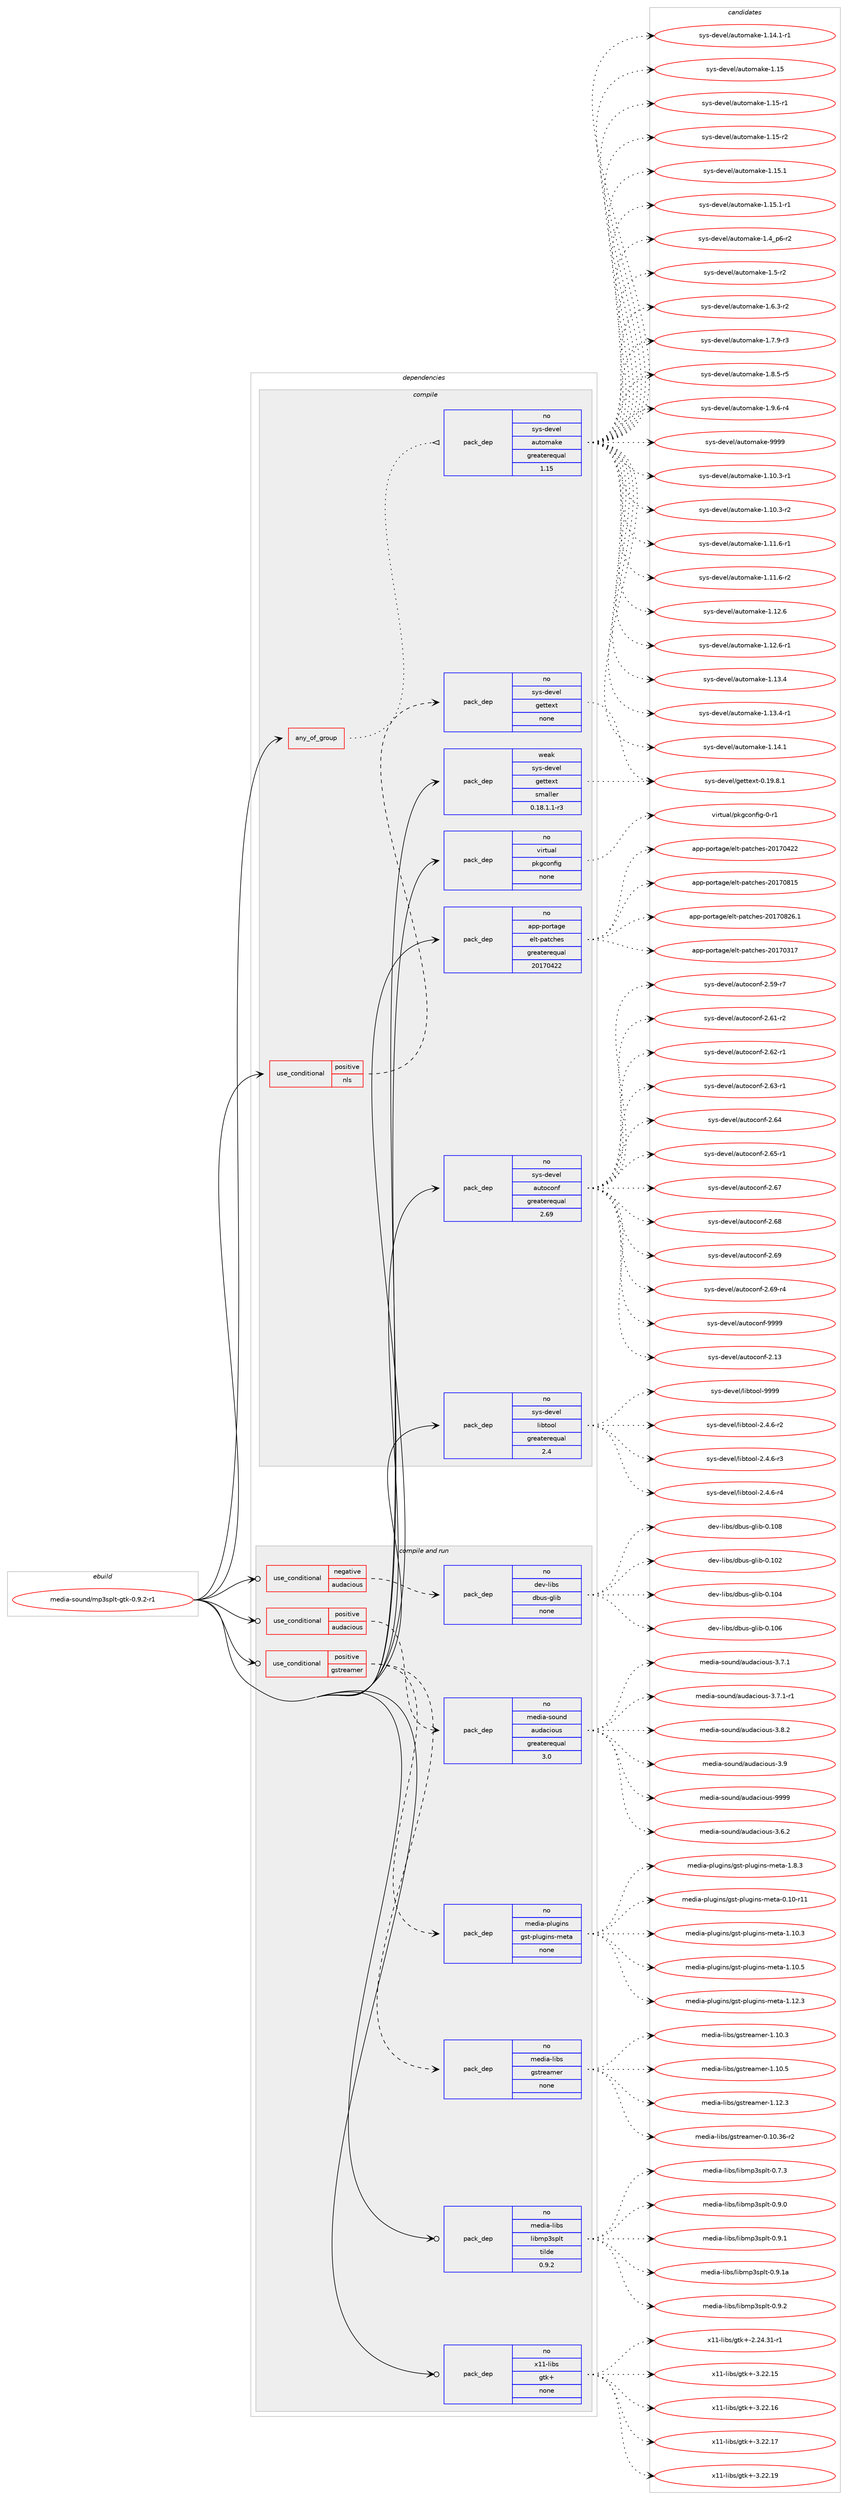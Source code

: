 digraph prolog {

# *************
# Graph options
# *************

newrank=true;
concentrate=true;
compound=true;
graph [rankdir=LR,fontname=Helvetica,fontsize=10,ranksep=1.5];#, ranksep=2.5, nodesep=0.2];
edge  [arrowhead=vee];
node  [fontname=Helvetica,fontsize=10];

# **********
# The ebuild
# **********

subgraph cluster_leftcol {
color=gray;
rank=same;
label=<<i>ebuild</i>>;
id [label="media-sound/mp3splt-gtk-0.9.2-r1", color=red, width=4, href="../media-sound/mp3splt-gtk-0.9.2-r1.svg"];
}

# ****************
# The dependencies
# ****************

subgraph cluster_midcol {
color=gray;
label=<<i>dependencies</i>>;
subgraph cluster_compile {
fillcolor="#eeeeee";
style=filled;
label=<<i>compile</i>>;
subgraph any6005 {
dependency382915 [label=<<TABLE BORDER="0" CELLBORDER="1" CELLSPACING="0" CELLPADDING="4"><TR><TD CELLPADDING="10">any_of_group</TD></TR></TABLE>>, shape=none, color=red];subgraph pack282950 {
dependency382916 [label=<<TABLE BORDER="0" CELLBORDER="1" CELLSPACING="0" CELLPADDING="4" WIDTH="220"><TR><TD ROWSPAN="6" CELLPADDING="30">pack_dep</TD></TR><TR><TD WIDTH="110">no</TD></TR><TR><TD>sys-devel</TD></TR><TR><TD>automake</TD></TR><TR><TD>greaterequal</TD></TR><TR><TD>1.15</TD></TR></TABLE>>, shape=none, color=blue];
}
dependency382915:e -> dependency382916:w [weight=20,style="dotted",arrowhead="oinv"];
}
id:e -> dependency382915:w [weight=20,style="solid",arrowhead="vee"];
subgraph cond93799 {
dependency382917 [label=<<TABLE BORDER="0" CELLBORDER="1" CELLSPACING="0" CELLPADDING="4"><TR><TD ROWSPAN="3" CELLPADDING="10">use_conditional</TD></TR><TR><TD>positive</TD></TR><TR><TD>nls</TD></TR></TABLE>>, shape=none, color=red];
subgraph pack282951 {
dependency382918 [label=<<TABLE BORDER="0" CELLBORDER="1" CELLSPACING="0" CELLPADDING="4" WIDTH="220"><TR><TD ROWSPAN="6" CELLPADDING="30">pack_dep</TD></TR><TR><TD WIDTH="110">no</TD></TR><TR><TD>sys-devel</TD></TR><TR><TD>gettext</TD></TR><TR><TD>none</TD></TR><TR><TD></TD></TR></TABLE>>, shape=none, color=blue];
}
dependency382917:e -> dependency382918:w [weight=20,style="dashed",arrowhead="vee"];
}
id:e -> dependency382917:w [weight=20,style="solid",arrowhead="vee"];
subgraph pack282952 {
dependency382919 [label=<<TABLE BORDER="0" CELLBORDER="1" CELLSPACING="0" CELLPADDING="4" WIDTH="220"><TR><TD ROWSPAN="6" CELLPADDING="30">pack_dep</TD></TR><TR><TD WIDTH="110">no</TD></TR><TR><TD>app-portage</TD></TR><TR><TD>elt-patches</TD></TR><TR><TD>greaterequal</TD></TR><TR><TD>20170422</TD></TR></TABLE>>, shape=none, color=blue];
}
id:e -> dependency382919:w [weight=20,style="solid",arrowhead="vee"];
subgraph pack282953 {
dependency382920 [label=<<TABLE BORDER="0" CELLBORDER="1" CELLSPACING="0" CELLPADDING="4" WIDTH="220"><TR><TD ROWSPAN="6" CELLPADDING="30">pack_dep</TD></TR><TR><TD WIDTH="110">no</TD></TR><TR><TD>sys-devel</TD></TR><TR><TD>autoconf</TD></TR><TR><TD>greaterequal</TD></TR><TR><TD>2.69</TD></TR></TABLE>>, shape=none, color=blue];
}
id:e -> dependency382920:w [weight=20,style="solid",arrowhead="vee"];
subgraph pack282954 {
dependency382921 [label=<<TABLE BORDER="0" CELLBORDER="1" CELLSPACING="0" CELLPADDING="4" WIDTH="220"><TR><TD ROWSPAN="6" CELLPADDING="30">pack_dep</TD></TR><TR><TD WIDTH="110">no</TD></TR><TR><TD>sys-devel</TD></TR><TR><TD>libtool</TD></TR><TR><TD>greaterequal</TD></TR><TR><TD>2.4</TD></TR></TABLE>>, shape=none, color=blue];
}
id:e -> dependency382921:w [weight=20,style="solid",arrowhead="vee"];
subgraph pack282955 {
dependency382922 [label=<<TABLE BORDER="0" CELLBORDER="1" CELLSPACING="0" CELLPADDING="4" WIDTH="220"><TR><TD ROWSPAN="6" CELLPADDING="30">pack_dep</TD></TR><TR><TD WIDTH="110">no</TD></TR><TR><TD>virtual</TD></TR><TR><TD>pkgconfig</TD></TR><TR><TD>none</TD></TR><TR><TD></TD></TR></TABLE>>, shape=none, color=blue];
}
id:e -> dependency382922:w [weight=20,style="solid",arrowhead="vee"];
subgraph pack282956 {
dependency382923 [label=<<TABLE BORDER="0" CELLBORDER="1" CELLSPACING="0" CELLPADDING="4" WIDTH="220"><TR><TD ROWSPAN="6" CELLPADDING="30">pack_dep</TD></TR><TR><TD WIDTH="110">weak</TD></TR><TR><TD>sys-devel</TD></TR><TR><TD>gettext</TD></TR><TR><TD>smaller</TD></TR><TR><TD>0.18.1.1-r3</TD></TR></TABLE>>, shape=none, color=blue];
}
id:e -> dependency382923:w [weight=20,style="solid",arrowhead="vee"];
}
subgraph cluster_compileandrun {
fillcolor="#eeeeee";
style=filled;
label=<<i>compile and run</i>>;
subgraph cond93800 {
dependency382924 [label=<<TABLE BORDER="0" CELLBORDER="1" CELLSPACING="0" CELLPADDING="4"><TR><TD ROWSPAN="3" CELLPADDING="10">use_conditional</TD></TR><TR><TD>negative</TD></TR><TR><TD>audacious</TD></TR></TABLE>>, shape=none, color=red];
subgraph pack282957 {
dependency382925 [label=<<TABLE BORDER="0" CELLBORDER="1" CELLSPACING="0" CELLPADDING="4" WIDTH="220"><TR><TD ROWSPAN="6" CELLPADDING="30">pack_dep</TD></TR><TR><TD WIDTH="110">no</TD></TR><TR><TD>dev-libs</TD></TR><TR><TD>dbus-glib</TD></TR><TR><TD>none</TD></TR><TR><TD></TD></TR></TABLE>>, shape=none, color=blue];
}
dependency382924:e -> dependency382925:w [weight=20,style="dashed",arrowhead="vee"];
}
id:e -> dependency382924:w [weight=20,style="solid",arrowhead="odotvee"];
subgraph cond93801 {
dependency382926 [label=<<TABLE BORDER="0" CELLBORDER="1" CELLSPACING="0" CELLPADDING="4"><TR><TD ROWSPAN="3" CELLPADDING="10">use_conditional</TD></TR><TR><TD>positive</TD></TR><TR><TD>audacious</TD></TR></TABLE>>, shape=none, color=red];
subgraph pack282958 {
dependency382927 [label=<<TABLE BORDER="0" CELLBORDER="1" CELLSPACING="0" CELLPADDING="4" WIDTH="220"><TR><TD ROWSPAN="6" CELLPADDING="30">pack_dep</TD></TR><TR><TD WIDTH="110">no</TD></TR><TR><TD>media-sound</TD></TR><TR><TD>audacious</TD></TR><TR><TD>greaterequal</TD></TR><TR><TD>3.0</TD></TR></TABLE>>, shape=none, color=blue];
}
dependency382926:e -> dependency382927:w [weight=20,style="dashed",arrowhead="vee"];
}
id:e -> dependency382926:w [weight=20,style="solid",arrowhead="odotvee"];
subgraph cond93802 {
dependency382928 [label=<<TABLE BORDER="0" CELLBORDER="1" CELLSPACING="0" CELLPADDING="4"><TR><TD ROWSPAN="3" CELLPADDING="10">use_conditional</TD></TR><TR><TD>positive</TD></TR><TR><TD>gstreamer</TD></TR></TABLE>>, shape=none, color=red];
subgraph pack282959 {
dependency382929 [label=<<TABLE BORDER="0" CELLBORDER="1" CELLSPACING="0" CELLPADDING="4" WIDTH="220"><TR><TD ROWSPAN="6" CELLPADDING="30">pack_dep</TD></TR><TR><TD WIDTH="110">no</TD></TR><TR><TD>media-libs</TD></TR><TR><TD>gstreamer</TD></TR><TR><TD>none</TD></TR><TR><TD></TD></TR></TABLE>>, shape=none, color=blue];
}
dependency382928:e -> dependency382929:w [weight=20,style="dashed",arrowhead="vee"];
subgraph pack282960 {
dependency382930 [label=<<TABLE BORDER="0" CELLBORDER="1" CELLSPACING="0" CELLPADDING="4" WIDTH="220"><TR><TD ROWSPAN="6" CELLPADDING="30">pack_dep</TD></TR><TR><TD WIDTH="110">no</TD></TR><TR><TD>media-plugins</TD></TR><TR><TD>gst-plugins-meta</TD></TR><TR><TD>none</TD></TR><TR><TD></TD></TR></TABLE>>, shape=none, color=blue];
}
dependency382928:e -> dependency382930:w [weight=20,style="dashed",arrowhead="vee"];
}
id:e -> dependency382928:w [weight=20,style="solid",arrowhead="odotvee"];
subgraph pack282961 {
dependency382931 [label=<<TABLE BORDER="0" CELLBORDER="1" CELLSPACING="0" CELLPADDING="4" WIDTH="220"><TR><TD ROWSPAN="6" CELLPADDING="30">pack_dep</TD></TR><TR><TD WIDTH="110">no</TD></TR><TR><TD>media-libs</TD></TR><TR><TD>libmp3splt</TD></TR><TR><TD>tilde</TD></TR><TR><TD>0.9.2</TD></TR></TABLE>>, shape=none, color=blue];
}
id:e -> dependency382931:w [weight=20,style="solid",arrowhead="odotvee"];
subgraph pack282962 {
dependency382932 [label=<<TABLE BORDER="0" CELLBORDER="1" CELLSPACING="0" CELLPADDING="4" WIDTH="220"><TR><TD ROWSPAN="6" CELLPADDING="30">pack_dep</TD></TR><TR><TD WIDTH="110">no</TD></TR><TR><TD>x11-libs</TD></TR><TR><TD>gtk+</TD></TR><TR><TD>none</TD></TR><TR><TD></TD></TR></TABLE>>, shape=none, color=blue];
}
id:e -> dependency382932:w [weight=20,style="solid",arrowhead="odotvee"];
}
subgraph cluster_run {
fillcolor="#eeeeee";
style=filled;
label=<<i>run</i>>;
}
}

# **************
# The candidates
# **************

subgraph cluster_choices {
rank=same;
color=gray;
label=<<i>candidates</i>>;

subgraph choice282950 {
color=black;
nodesep=1;
choice11512111545100101118101108479711711611110997107101454946494846514511449 [label="sys-devel/automake-1.10.3-r1", color=red, width=4,href="../sys-devel/automake-1.10.3-r1.svg"];
choice11512111545100101118101108479711711611110997107101454946494846514511450 [label="sys-devel/automake-1.10.3-r2", color=red, width=4,href="../sys-devel/automake-1.10.3-r2.svg"];
choice11512111545100101118101108479711711611110997107101454946494946544511449 [label="sys-devel/automake-1.11.6-r1", color=red, width=4,href="../sys-devel/automake-1.11.6-r1.svg"];
choice11512111545100101118101108479711711611110997107101454946494946544511450 [label="sys-devel/automake-1.11.6-r2", color=red, width=4,href="../sys-devel/automake-1.11.6-r2.svg"];
choice1151211154510010111810110847971171161111099710710145494649504654 [label="sys-devel/automake-1.12.6", color=red, width=4,href="../sys-devel/automake-1.12.6.svg"];
choice11512111545100101118101108479711711611110997107101454946495046544511449 [label="sys-devel/automake-1.12.6-r1", color=red, width=4,href="../sys-devel/automake-1.12.6-r1.svg"];
choice1151211154510010111810110847971171161111099710710145494649514652 [label="sys-devel/automake-1.13.4", color=red, width=4,href="../sys-devel/automake-1.13.4.svg"];
choice11512111545100101118101108479711711611110997107101454946495146524511449 [label="sys-devel/automake-1.13.4-r1", color=red, width=4,href="../sys-devel/automake-1.13.4-r1.svg"];
choice1151211154510010111810110847971171161111099710710145494649524649 [label="sys-devel/automake-1.14.1", color=red, width=4,href="../sys-devel/automake-1.14.1.svg"];
choice11512111545100101118101108479711711611110997107101454946495246494511449 [label="sys-devel/automake-1.14.1-r1", color=red, width=4,href="../sys-devel/automake-1.14.1-r1.svg"];
choice115121115451001011181011084797117116111109971071014549464953 [label="sys-devel/automake-1.15", color=red, width=4,href="../sys-devel/automake-1.15.svg"];
choice1151211154510010111810110847971171161111099710710145494649534511449 [label="sys-devel/automake-1.15-r1", color=red, width=4,href="../sys-devel/automake-1.15-r1.svg"];
choice1151211154510010111810110847971171161111099710710145494649534511450 [label="sys-devel/automake-1.15-r2", color=red, width=4,href="../sys-devel/automake-1.15-r2.svg"];
choice1151211154510010111810110847971171161111099710710145494649534649 [label="sys-devel/automake-1.15.1", color=red, width=4,href="../sys-devel/automake-1.15.1.svg"];
choice11512111545100101118101108479711711611110997107101454946495346494511449 [label="sys-devel/automake-1.15.1-r1", color=red, width=4,href="../sys-devel/automake-1.15.1-r1.svg"];
choice115121115451001011181011084797117116111109971071014549465295112544511450 [label="sys-devel/automake-1.4_p6-r2", color=red, width=4,href="../sys-devel/automake-1.4_p6-r2.svg"];
choice11512111545100101118101108479711711611110997107101454946534511450 [label="sys-devel/automake-1.5-r2", color=red, width=4,href="../sys-devel/automake-1.5-r2.svg"];
choice115121115451001011181011084797117116111109971071014549465446514511450 [label="sys-devel/automake-1.6.3-r2", color=red, width=4,href="../sys-devel/automake-1.6.3-r2.svg"];
choice115121115451001011181011084797117116111109971071014549465546574511451 [label="sys-devel/automake-1.7.9-r3", color=red, width=4,href="../sys-devel/automake-1.7.9-r3.svg"];
choice115121115451001011181011084797117116111109971071014549465646534511453 [label="sys-devel/automake-1.8.5-r5", color=red, width=4,href="../sys-devel/automake-1.8.5-r5.svg"];
choice115121115451001011181011084797117116111109971071014549465746544511452 [label="sys-devel/automake-1.9.6-r4", color=red, width=4,href="../sys-devel/automake-1.9.6-r4.svg"];
choice115121115451001011181011084797117116111109971071014557575757 [label="sys-devel/automake-9999", color=red, width=4,href="../sys-devel/automake-9999.svg"];
dependency382916:e -> choice11512111545100101118101108479711711611110997107101454946494846514511449:w [style=dotted,weight="100"];
dependency382916:e -> choice11512111545100101118101108479711711611110997107101454946494846514511450:w [style=dotted,weight="100"];
dependency382916:e -> choice11512111545100101118101108479711711611110997107101454946494946544511449:w [style=dotted,weight="100"];
dependency382916:e -> choice11512111545100101118101108479711711611110997107101454946494946544511450:w [style=dotted,weight="100"];
dependency382916:e -> choice1151211154510010111810110847971171161111099710710145494649504654:w [style=dotted,weight="100"];
dependency382916:e -> choice11512111545100101118101108479711711611110997107101454946495046544511449:w [style=dotted,weight="100"];
dependency382916:e -> choice1151211154510010111810110847971171161111099710710145494649514652:w [style=dotted,weight="100"];
dependency382916:e -> choice11512111545100101118101108479711711611110997107101454946495146524511449:w [style=dotted,weight="100"];
dependency382916:e -> choice1151211154510010111810110847971171161111099710710145494649524649:w [style=dotted,weight="100"];
dependency382916:e -> choice11512111545100101118101108479711711611110997107101454946495246494511449:w [style=dotted,weight="100"];
dependency382916:e -> choice115121115451001011181011084797117116111109971071014549464953:w [style=dotted,weight="100"];
dependency382916:e -> choice1151211154510010111810110847971171161111099710710145494649534511449:w [style=dotted,weight="100"];
dependency382916:e -> choice1151211154510010111810110847971171161111099710710145494649534511450:w [style=dotted,weight="100"];
dependency382916:e -> choice1151211154510010111810110847971171161111099710710145494649534649:w [style=dotted,weight="100"];
dependency382916:e -> choice11512111545100101118101108479711711611110997107101454946495346494511449:w [style=dotted,weight="100"];
dependency382916:e -> choice115121115451001011181011084797117116111109971071014549465295112544511450:w [style=dotted,weight="100"];
dependency382916:e -> choice11512111545100101118101108479711711611110997107101454946534511450:w [style=dotted,weight="100"];
dependency382916:e -> choice115121115451001011181011084797117116111109971071014549465446514511450:w [style=dotted,weight="100"];
dependency382916:e -> choice115121115451001011181011084797117116111109971071014549465546574511451:w [style=dotted,weight="100"];
dependency382916:e -> choice115121115451001011181011084797117116111109971071014549465646534511453:w [style=dotted,weight="100"];
dependency382916:e -> choice115121115451001011181011084797117116111109971071014549465746544511452:w [style=dotted,weight="100"];
dependency382916:e -> choice115121115451001011181011084797117116111109971071014557575757:w [style=dotted,weight="100"];
}
subgraph choice282951 {
color=black;
nodesep=1;
choice1151211154510010111810110847103101116116101120116454846495746564649 [label="sys-devel/gettext-0.19.8.1", color=red, width=4,href="../sys-devel/gettext-0.19.8.1.svg"];
dependency382918:e -> choice1151211154510010111810110847103101116116101120116454846495746564649:w [style=dotted,weight="100"];
}
subgraph choice282952 {
color=black;
nodesep=1;
choice97112112451121111141169710310147101108116451129711699104101115455048495548514955 [label="app-portage/elt-patches-20170317", color=red, width=4,href="../app-portage/elt-patches-20170317.svg"];
choice97112112451121111141169710310147101108116451129711699104101115455048495548525050 [label="app-portage/elt-patches-20170422", color=red, width=4,href="../app-portage/elt-patches-20170422.svg"];
choice97112112451121111141169710310147101108116451129711699104101115455048495548564953 [label="app-portage/elt-patches-20170815", color=red, width=4,href="../app-portage/elt-patches-20170815.svg"];
choice971121124511211111411697103101471011081164511297116991041011154550484955485650544649 [label="app-portage/elt-patches-20170826.1", color=red, width=4,href="../app-portage/elt-patches-20170826.1.svg"];
dependency382919:e -> choice97112112451121111141169710310147101108116451129711699104101115455048495548514955:w [style=dotted,weight="100"];
dependency382919:e -> choice97112112451121111141169710310147101108116451129711699104101115455048495548525050:w [style=dotted,weight="100"];
dependency382919:e -> choice97112112451121111141169710310147101108116451129711699104101115455048495548564953:w [style=dotted,weight="100"];
dependency382919:e -> choice971121124511211111411697103101471011081164511297116991041011154550484955485650544649:w [style=dotted,weight="100"];
}
subgraph choice282953 {
color=black;
nodesep=1;
choice115121115451001011181011084797117116111991111101024550464951 [label="sys-devel/autoconf-2.13", color=red, width=4,href="../sys-devel/autoconf-2.13.svg"];
choice1151211154510010111810110847971171161119911111010245504653574511455 [label="sys-devel/autoconf-2.59-r7", color=red, width=4,href="../sys-devel/autoconf-2.59-r7.svg"];
choice1151211154510010111810110847971171161119911111010245504654494511450 [label="sys-devel/autoconf-2.61-r2", color=red, width=4,href="../sys-devel/autoconf-2.61-r2.svg"];
choice1151211154510010111810110847971171161119911111010245504654504511449 [label="sys-devel/autoconf-2.62-r1", color=red, width=4,href="../sys-devel/autoconf-2.62-r1.svg"];
choice1151211154510010111810110847971171161119911111010245504654514511449 [label="sys-devel/autoconf-2.63-r1", color=red, width=4,href="../sys-devel/autoconf-2.63-r1.svg"];
choice115121115451001011181011084797117116111991111101024550465452 [label="sys-devel/autoconf-2.64", color=red, width=4,href="../sys-devel/autoconf-2.64.svg"];
choice1151211154510010111810110847971171161119911111010245504654534511449 [label="sys-devel/autoconf-2.65-r1", color=red, width=4,href="../sys-devel/autoconf-2.65-r1.svg"];
choice115121115451001011181011084797117116111991111101024550465455 [label="sys-devel/autoconf-2.67", color=red, width=4,href="../sys-devel/autoconf-2.67.svg"];
choice115121115451001011181011084797117116111991111101024550465456 [label="sys-devel/autoconf-2.68", color=red, width=4,href="../sys-devel/autoconf-2.68.svg"];
choice115121115451001011181011084797117116111991111101024550465457 [label="sys-devel/autoconf-2.69", color=red, width=4,href="../sys-devel/autoconf-2.69.svg"];
choice1151211154510010111810110847971171161119911111010245504654574511452 [label="sys-devel/autoconf-2.69-r4", color=red, width=4,href="../sys-devel/autoconf-2.69-r4.svg"];
choice115121115451001011181011084797117116111991111101024557575757 [label="sys-devel/autoconf-9999", color=red, width=4,href="../sys-devel/autoconf-9999.svg"];
dependency382920:e -> choice115121115451001011181011084797117116111991111101024550464951:w [style=dotted,weight="100"];
dependency382920:e -> choice1151211154510010111810110847971171161119911111010245504653574511455:w [style=dotted,weight="100"];
dependency382920:e -> choice1151211154510010111810110847971171161119911111010245504654494511450:w [style=dotted,weight="100"];
dependency382920:e -> choice1151211154510010111810110847971171161119911111010245504654504511449:w [style=dotted,weight="100"];
dependency382920:e -> choice1151211154510010111810110847971171161119911111010245504654514511449:w [style=dotted,weight="100"];
dependency382920:e -> choice115121115451001011181011084797117116111991111101024550465452:w [style=dotted,weight="100"];
dependency382920:e -> choice1151211154510010111810110847971171161119911111010245504654534511449:w [style=dotted,weight="100"];
dependency382920:e -> choice115121115451001011181011084797117116111991111101024550465455:w [style=dotted,weight="100"];
dependency382920:e -> choice115121115451001011181011084797117116111991111101024550465456:w [style=dotted,weight="100"];
dependency382920:e -> choice115121115451001011181011084797117116111991111101024550465457:w [style=dotted,weight="100"];
dependency382920:e -> choice1151211154510010111810110847971171161119911111010245504654574511452:w [style=dotted,weight="100"];
dependency382920:e -> choice115121115451001011181011084797117116111991111101024557575757:w [style=dotted,weight="100"];
}
subgraph choice282954 {
color=black;
nodesep=1;
choice1151211154510010111810110847108105981161111111084550465246544511450 [label="sys-devel/libtool-2.4.6-r2", color=red, width=4,href="../sys-devel/libtool-2.4.6-r2.svg"];
choice1151211154510010111810110847108105981161111111084550465246544511451 [label="sys-devel/libtool-2.4.6-r3", color=red, width=4,href="../sys-devel/libtool-2.4.6-r3.svg"];
choice1151211154510010111810110847108105981161111111084550465246544511452 [label="sys-devel/libtool-2.4.6-r4", color=red, width=4,href="../sys-devel/libtool-2.4.6-r4.svg"];
choice1151211154510010111810110847108105981161111111084557575757 [label="sys-devel/libtool-9999", color=red, width=4,href="../sys-devel/libtool-9999.svg"];
dependency382921:e -> choice1151211154510010111810110847108105981161111111084550465246544511450:w [style=dotted,weight="100"];
dependency382921:e -> choice1151211154510010111810110847108105981161111111084550465246544511451:w [style=dotted,weight="100"];
dependency382921:e -> choice1151211154510010111810110847108105981161111111084550465246544511452:w [style=dotted,weight="100"];
dependency382921:e -> choice1151211154510010111810110847108105981161111111084557575757:w [style=dotted,weight="100"];
}
subgraph choice282955 {
color=black;
nodesep=1;
choice11810511411611797108471121071039911111010210510345484511449 [label="virtual/pkgconfig-0-r1", color=red, width=4,href="../virtual/pkgconfig-0-r1.svg"];
dependency382922:e -> choice11810511411611797108471121071039911111010210510345484511449:w [style=dotted,weight="100"];
}
subgraph choice282956 {
color=black;
nodesep=1;
choice1151211154510010111810110847103101116116101120116454846495746564649 [label="sys-devel/gettext-0.19.8.1", color=red, width=4,href="../sys-devel/gettext-0.19.8.1.svg"];
dependency382923:e -> choice1151211154510010111810110847103101116116101120116454846495746564649:w [style=dotted,weight="100"];
}
subgraph choice282957 {
color=black;
nodesep=1;
choice100101118451081059811547100981171154510310810598454846494850 [label="dev-libs/dbus-glib-0.102", color=red, width=4,href="../dev-libs/dbus-glib-0.102.svg"];
choice100101118451081059811547100981171154510310810598454846494852 [label="dev-libs/dbus-glib-0.104", color=red, width=4,href="../dev-libs/dbus-glib-0.104.svg"];
choice100101118451081059811547100981171154510310810598454846494854 [label="dev-libs/dbus-glib-0.106", color=red, width=4,href="../dev-libs/dbus-glib-0.106.svg"];
choice100101118451081059811547100981171154510310810598454846494856 [label="dev-libs/dbus-glib-0.108", color=red, width=4,href="../dev-libs/dbus-glib-0.108.svg"];
dependency382925:e -> choice100101118451081059811547100981171154510310810598454846494850:w [style=dotted,weight="100"];
dependency382925:e -> choice100101118451081059811547100981171154510310810598454846494852:w [style=dotted,weight="100"];
dependency382925:e -> choice100101118451081059811547100981171154510310810598454846494854:w [style=dotted,weight="100"];
dependency382925:e -> choice100101118451081059811547100981171154510310810598454846494856:w [style=dotted,weight="100"];
}
subgraph choice282958 {
color=black;
nodesep=1;
choice109101100105974511511111711010047971171009799105111117115455146544650 [label="media-sound/audacious-3.6.2", color=red, width=4,href="../media-sound/audacious-3.6.2.svg"];
choice109101100105974511511111711010047971171009799105111117115455146554649 [label="media-sound/audacious-3.7.1", color=red, width=4,href="../media-sound/audacious-3.7.1.svg"];
choice1091011001059745115111117110100479711710097991051111171154551465546494511449 [label="media-sound/audacious-3.7.1-r1", color=red, width=4,href="../media-sound/audacious-3.7.1-r1.svg"];
choice109101100105974511511111711010047971171009799105111117115455146564650 [label="media-sound/audacious-3.8.2", color=red, width=4,href="../media-sound/audacious-3.8.2.svg"];
choice10910110010597451151111171101004797117100979910511111711545514657 [label="media-sound/audacious-3.9", color=red, width=4,href="../media-sound/audacious-3.9.svg"];
choice1091011001059745115111117110100479711710097991051111171154557575757 [label="media-sound/audacious-9999", color=red, width=4,href="../media-sound/audacious-9999.svg"];
dependency382927:e -> choice109101100105974511511111711010047971171009799105111117115455146544650:w [style=dotted,weight="100"];
dependency382927:e -> choice109101100105974511511111711010047971171009799105111117115455146554649:w [style=dotted,weight="100"];
dependency382927:e -> choice1091011001059745115111117110100479711710097991051111171154551465546494511449:w [style=dotted,weight="100"];
dependency382927:e -> choice109101100105974511511111711010047971171009799105111117115455146564650:w [style=dotted,weight="100"];
dependency382927:e -> choice10910110010597451151111171101004797117100979910511111711545514657:w [style=dotted,weight="100"];
dependency382927:e -> choice1091011001059745115111117110100479711710097991051111171154557575757:w [style=dotted,weight="100"];
}
subgraph choice282959 {
color=black;
nodesep=1;
choice109101100105974510810598115471031151161141019710910111445484649484651544511450 [label="media-libs/gstreamer-0.10.36-r2", color=red, width=4,href="../media-libs/gstreamer-0.10.36-r2.svg"];
choice109101100105974510810598115471031151161141019710910111445494649484651 [label="media-libs/gstreamer-1.10.3", color=red, width=4,href="../media-libs/gstreamer-1.10.3.svg"];
choice109101100105974510810598115471031151161141019710910111445494649484653 [label="media-libs/gstreamer-1.10.5", color=red, width=4,href="../media-libs/gstreamer-1.10.5.svg"];
choice109101100105974510810598115471031151161141019710910111445494649504651 [label="media-libs/gstreamer-1.12.3", color=red, width=4,href="../media-libs/gstreamer-1.12.3.svg"];
dependency382929:e -> choice109101100105974510810598115471031151161141019710910111445484649484651544511450:w [style=dotted,weight="100"];
dependency382929:e -> choice109101100105974510810598115471031151161141019710910111445494649484651:w [style=dotted,weight="100"];
dependency382929:e -> choice109101100105974510810598115471031151161141019710910111445494649484653:w [style=dotted,weight="100"];
dependency382929:e -> choice109101100105974510810598115471031151161141019710910111445494649504651:w [style=dotted,weight="100"];
}
subgraph choice282960 {
color=black;
nodesep=1;
choice1091011001059745112108117103105110115471031151164511210811710310511011545109101116974548464948451144949 [label="media-plugins/gst-plugins-meta-0.10-r11", color=red, width=4,href="../media-plugins/gst-plugins-meta-0.10-r11.svg"];
choice10910110010597451121081171031051101154710311511645112108117103105110115451091011169745494649484651 [label="media-plugins/gst-plugins-meta-1.10.3", color=red, width=4,href="../media-plugins/gst-plugins-meta-1.10.3.svg"];
choice10910110010597451121081171031051101154710311511645112108117103105110115451091011169745494649484653 [label="media-plugins/gst-plugins-meta-1.10.5", color=red, width=4,href="../media-plugins/gst-plugins-meta-1.10.5.svg"];
choice10910110010597451121081171031051101154710311511645112108117103105110115451091011169745494649504651 [label="media-plugins/gst-plugins-meta-1.12.3", color=red, width=4,href="../media-plugins/gst-plugins-meta-1.12.3.svg"];
choice109101100105974511210811710310511011547103115116451121081171031051101154510910111697454946564651 [label="media-plugins/gst-plugins-meta-1.8.3", color=red, width=4,href="../media-plugins/gst-plugins-meta-1.8.3.svg"];
dependency382930:e -> choice1091011001059745112108117103105110115471031151164511210811710310511011545109101116974548464948451144949:w [style=dotted,weight="100"];
dependency382930:e -> choice10910110010597451121081171031051101154710311511645112108117103105110115451091011169745494649484651:w [style=dotted,weight="100"];
dependency382930:e -> choice10910110010597451121081171031051101154710311511645112108117103105110115451091011169745494649484653:w [style=dotted,weight="100"];
dependency382930:e -> choice10910110010597451121081171031051101154710311511645112108117103105110115451091011169745494649504651:w [style=dotted,weight="100"];
dependency382930:e -> choice109101100105974511210811710310511011547103115116451121081171031051101154510910111697454946564651:w [style=dotted,weight="100"];
}
subgraph choice282961 {
color=black;
nodesep=1;
choice109101100105974510810598115471081059810911251115112108116454846554651 [label="media-libs/libmp3splt-0.7.3", color=red, width=4,href="../media-libs/libmp3splt-0.7.3.svg"];
choice109101100105974510810598115471081059810911251115112108116454846574648 [label="media-libs/libmp3splt-0.9.0", color=red, width=4,href="../media-libs/libmp3splt-0.9.0.svg"];
choice109101100105974510810598115471081059810911251115112108116454846574649 [label="media-libs/libmp3splt-0.9.1", color=red, width=4,href="../media-libs/libmp3splt-0.9.1.svg"];
choice10910110010597451081059811547108105981091125111511210811645484657464997 [label="media-libs/libmp3splt-0.9.1a", color=red, width=4,href="../media-libs/libmp3splt-0.9.1a.svg"];
choice109101100105974510810598115471081059810911251115112108116454846574650 [label="media-libs/libmp3splt-0.9.2", color=red, width=4,href="../media-libs/libmp3splt-0.9.2.svg"];
dependency382931:e -> choice109101100105974510810598115471081059810911251115112108116454846554651:w [style=dotted,weight="100"];
dependency382931:e -> choice109101100105974510810598115471081059810911251115112108116454846574648:w [style=dotted,weight="100"];
dependency382931:e -> choice109101100105974510810598115471081059810911251115112108116454846574649:w [style=dotted,weight="100"];
dependency382931:e -> choice10910110010597451081059811547108105981091125111511210811645484657464997:w [style=dotted,weight="100"];
dependency382931:e -> choice109101100105974510810598115471081059810911251115112108116454846574650:w [style=dotted,weight="100"];
}
subgraph choice282962 {
color=black;
nodesep=1;
choice12049494510810598115471031161074345504650524651494511449 [label="x11-libs/gtk+-2.24.31-r1", color=red, width=4,href="../x11-libs/gtk+-2.24.31-r1.svg"];
choice1204949451081059811547103116107434551465050464953 [label="x11-libs/gtk+-3.22.15", color=red, width=4,href="../x11-libs/gtk+-3.22.15.svg"];
choice1204949451081059811547103116107434551465050464954 [label="x11-libs/gtk+-3.22.16", color=red, width=4,href="../x11-libs/gtk+-3.22.16.svg"];
choice1204949451081059811547103116107434551465050464955 [label="x11-libs/gtk+-3.22.17", color=red, width=4,href="../x11-libs/gtk+-3.22.17.svg"];
choice1204949451081059811547103116107434551465050464957 [label="x11-libs/gtk+-3.22.19", color=red, width=4,href="../x11-libs/gtk+-3.22.19.svg"];
dependency382932:e -> choice12049494510810598115471031161074345504650524651494511449:w [style=dotted,weight="100"];
dependency382932:e -> choice1204949451081059811547103116107434551465050464953:w [style=dotted,weight="100"];
dependency382932:e -> choice1204949451081059811547103116107434551465050464954:w [style=dotted,weight="100"];
dependency382932:e -> choice1204949451081059811547103116107434551465050464955:w [style=dotted,weight="100"];
dependency382932:e -> choice1204949451081059811547103116107434551465050464957:w [style=dotted,weight="100"];
}
}

}
